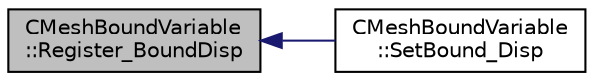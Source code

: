 digraph "CMeshBoundVariable::Register_BoundDisp"
{
  edge [fontname="Helvetica",fontsize="10",labelfontname="Helvetica",labelfontsize="10"];
  node [fontname="Helvetica",fontsize="10",shape=record];
  rankdir="LR";
  Node23 [label="CMeshBoundVariable\l::Register_BoundDisp",height=0.2,width=0.4,color="black", fillcolor="grey75", style="filled", fontcolor="black"];
  Node23 -> Node24 [dir="back",color="midnightblue",fontsize="10",style="solid",fontname="Helvetica"];
  Node24 [label="CMeshBoundVariable\l::SetBound_Disp",height=0.2,width=0.4,color="black", fillcolor="white", style="filled",URL="$class_c_mesh_bound_variable.html#ac72831a7b38dde2858b730fc4ac936eb",tooltip="Set the boundary displacement. "];
}
